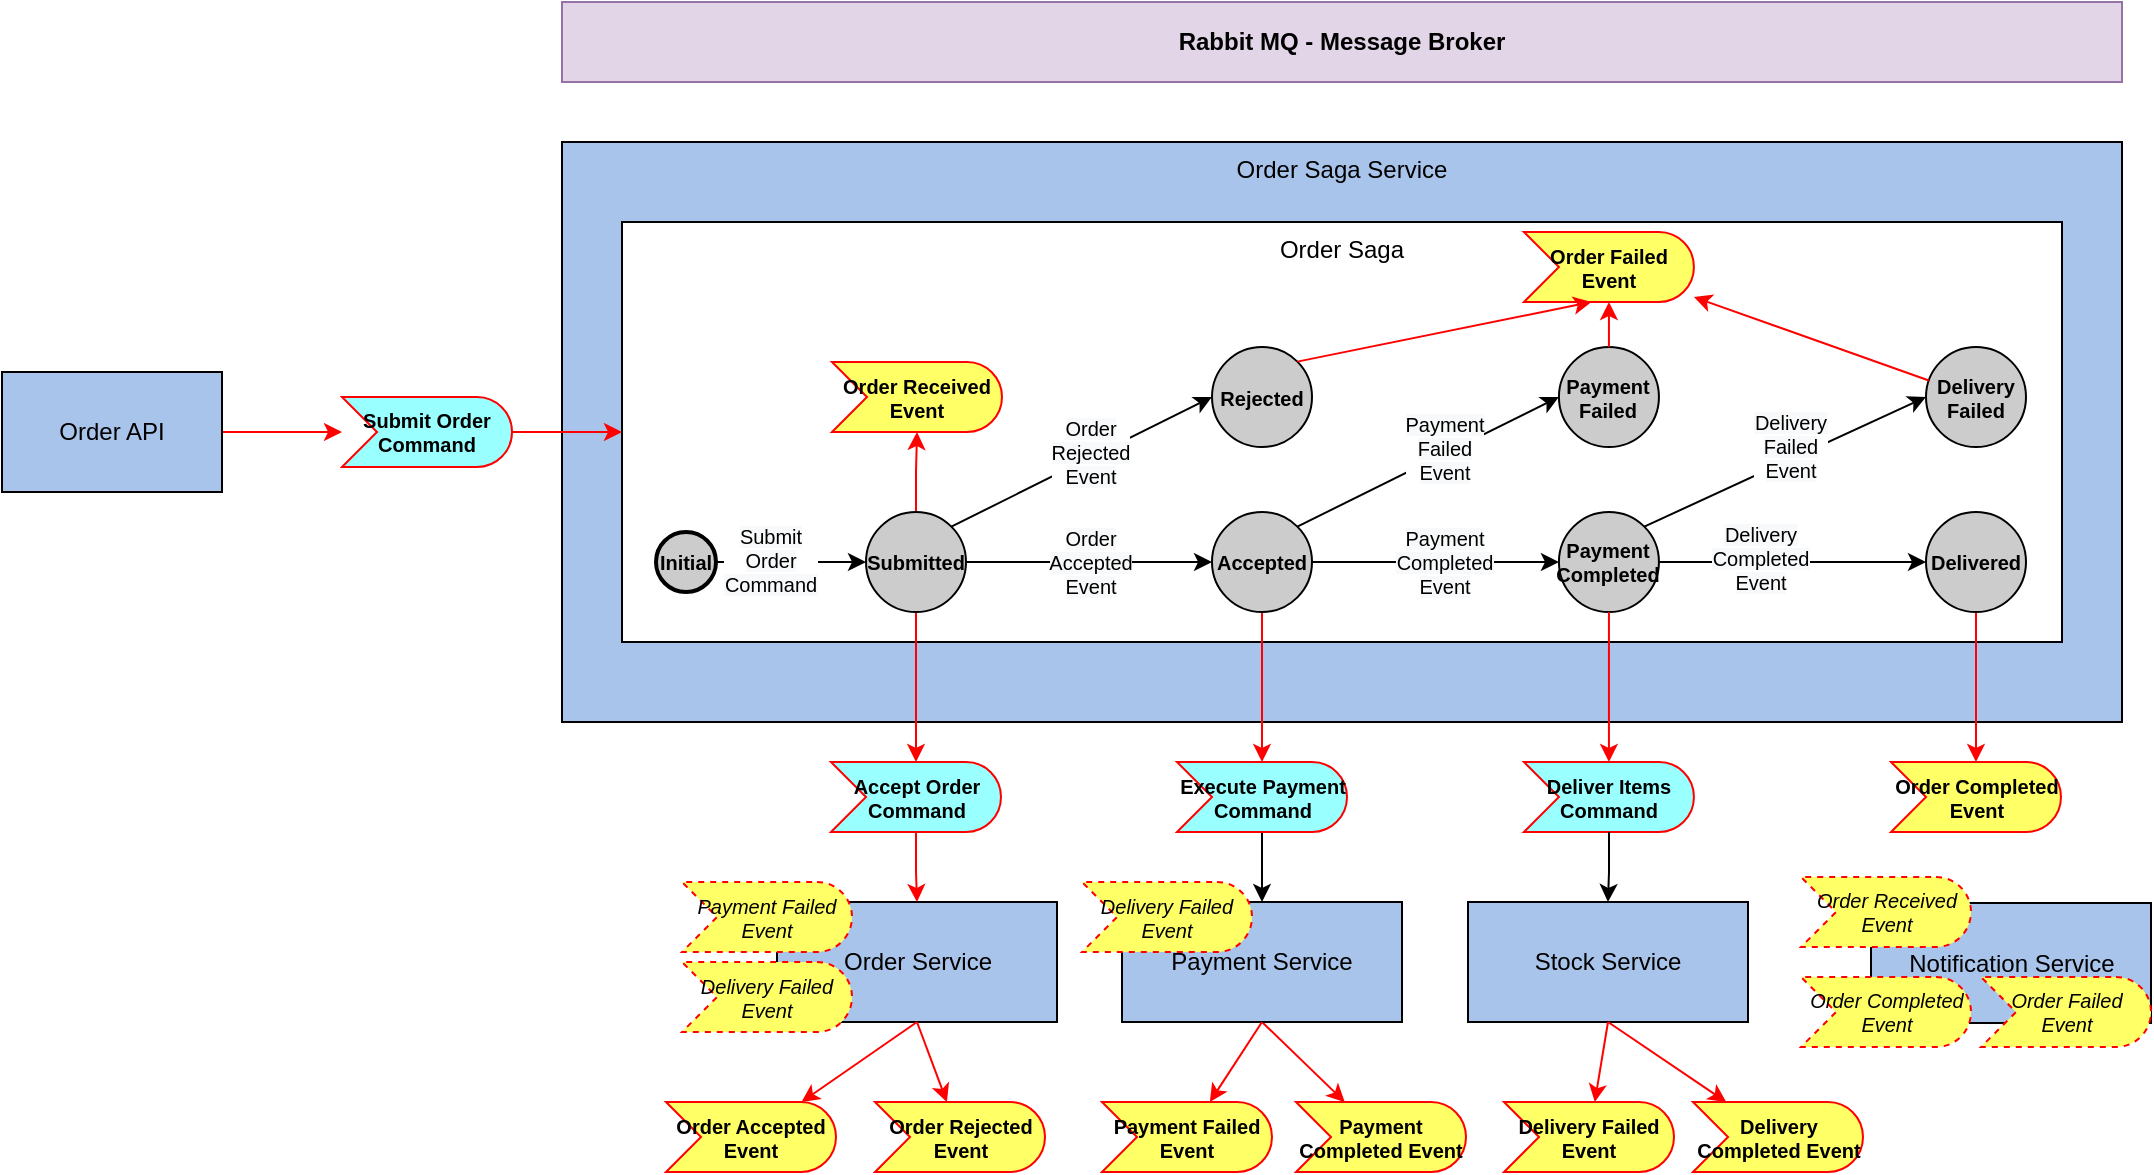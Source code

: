 <mxfile version="12.4.2" type="device" pages="1"><diagram id="GezPKujUX3f_52H1NevE" name="Page-1"><mxGraphModel dx="1636" dy="1613" grid="1" gridSize="10" guides="1" tooltips="1" connect="1" arrows="1" fold="1" page="1" pageScale="1" pageWidth="850" pageHeight="1100" math="0" shadow="0"><root><mxCell id="0"/><mxCell id="1" parent="0"/><mxCell id="87j7KkpAVwyj7kq0tMne-2" value="Order Saga Service" style="rounded=0;whiteSpace=wrap;html=1;verticalAlign=top;fillColor=#A9C4EB;" parent="1" vertex="1"><mxGeometry x="50" y="-20" width="780" height="290" as="geometry"/></mxCell><mxCell id="87j7KkpAVwyj7kq0tMne-3" value="Order Saga" style="rounded=0;whiteSpace=wrap;html=1;verticalAlign=top;" parent="1" vertex="1"><mxGeometry x="80" y="20" width="720" height="210" as="geometry"/></mxCell><mxCell id="87j7KkpAVwyj7kq0tMne-4" value="Order Service" style="rounded=0;whiteSpace=wrap;html=1;fillColor=#A9C4EB;" parent="1" vertex="1"><mxGeometry x="157.5" y="360" width="140" height="60" as="geometry"/></mxCell><mxCell id="87j7KkpAVwyj7kq0tMne-28" value="" style="edgeStyle=orthogonalEdgeStyle;rounded=0;orthogonalLoop=1;jettySize=auto;html=1;fontSize=10;strokeColor=#FF0000;" parent="1" source="87j7KkpAVwyj7kq0tMne-5" target="87j7KkpAVwyj7kq0tMne-27" edge="1"><mxGeometry relative="1" as="geometry"/></mxCell><mxCell id="87j7KkpAVwyj7kq0tMne-5" value="Order API" style="rounded=0;whiteSpace=wrap;html=1;fillColor=#A9C4EB;" parent="1" vertex="1"><mxGeometry x="-230" y="95" width="110" height="60" as="geometry"/></mxCell><mxCell id="87j7KkpAVwyj7kq0tMne-14" style="edgeStyle=orthogonalEdgeStyle;rounded=0;orthogonalLoop=1;jettySize=auto;html=1;exitX=0.5;exitY=1;exitDx=0;exitDy=0;fontSize=10;strokeColor=#FF0000;" parent="1" source="87j7KkpAVwyj7kq0tMne-6" target="87j7KkpAVwyj7kq0tMne-13" edge="1"><mxGeometry relative="1" as="geometry"/></mxCell><mxCell id="87j7KkpAVwyj7kq0tMne-35" value="" style="edgeStyle=orthogonalEdgeStyle;rounded=0;orthogonalLoop=1;jettySize=auto;html=1;fontSize=10;strokeColor=#FF0000;" parent="1" source="87j7KkpAVwyj7kq0tMne-6" target="87j7KkpAVwyj7kq0tMne-33" edge="1"><mxGeometry relative="1" as="geometry"><mxPoint x="227" y="85" as="targetPoint"/></mxGeometry></mxCell><mxCell id="87j7KkpAVwyj7kq0tMne-6" value="Submitted" style="ellipse;whiteSpace=wrap;html=1;aspect=fixed;fontSize=10;fillColor=#CCCCCC;fontStyle=1" parent="1" vertex="1"><mxGeometry x="202" y="165" width="50" height="50" as="geometry"/></mxCell><mxCell id="87j7KkpAVwyj7kq0tMne-10" value="" style="edgeStyle=orthogonalEdgeStyle;rounded=0;orthogonalLoop=1;jettySize=auto;html=1;" parent="1" source="87j7KkpAVwyj7kq0tMne-7" target="87j7KkpAVwyj7kq0tMne-9" edge="1"><mxGeometry relative="1" as="geometry"/></mxCell><mxCell id="87j7KkpAVwyj7kq0tMne-40" value="&lt;span style=&quot;white-space: normal; background-color: rgb(248, 249, 250);&quot;&gt;Payment Completed Event&lt;/span&gt;" style="text;html=1;align=center;verticalAlign=middle;resizable=0;points=[];;labelBackgroundColor=#ffffff;fontSize=10;fontColor=#000000;" parent="87j7KkpAVwyj7kq0tMne-10" vertex="1" connectable="0"><mxGeometry x="-0.294" y="1" relative="1" as="geometry"><mxPoint x="22" y="1" as="offset"/></mxGeometry></mxCell><mxCell id="87j7KkpAVwyj7kq0tMne-31" value="" style="edgeStyle=orthogonalEdgeStyle;rounded=0;orthogonalLoop=1;jettySize=auto;html=1;fontSize=10;strokeColor=#FF0000;" parent="1" source="87j7KkpAVwyj7kq0tMne-7" target="87j7KkpAVwyj7kq0tMne-26" edge="1"><mxGeometry relative="1" as="geometry"><mxPoint x="400" y="295" as="targetPoint"/></mxGeometry></mxCell><mxCell id="87j7KkpAVwyj7kq0tMne-7" value="Accepted" style="ellipse;whiteSpace=wrap;html=1;aspect=fixed;fontSize=10;fillColor=#CCCCCC;fontStyle=1" parent="1" vertex="1"><mxGeometry x="375" y="165" width="50" height="50" as="geometry"/></mxCell><mxCell id="87j7KkpAVwyj7kq0tMne-12" value="" style="edgeStyle=orthogonalEdgeStyle;rounded=0;orthogonalLoop=1;jettySize=auto;html=1;entryX=0;entryY=0.5;entryDx=0;entryDy=0;entryPerimeter=0;" parent="1" source="87j7KkpAVwyj7kq0tMne-9" target="87j7KkpAVwyj7kq0tMne-51" edge="1"><mxGeometry relative="1" as="geometry"><mxPoint x="680" y="190" as="targetPoint"/></mxGeometry></mxCell><mxCell id="87j7KkpAVwyj7kq0tMne-46" value="&lt;span style=&quot;white-space: normal; background-color: rgb(248, 249, 250);&quot;&gt;Delivery Completed Event&lt;/span&gt;" style="text;html=1;align=center;verticalAlign=middle;resizable=0;points=[];;labelBackgroundColor=#ffffff;fontSize=10;fontColor=#000000;" parent="87j7KkpAVwyj7kq0tMne-12" vertex="1" connectable="0"><mxGeometry x="-0.24" y="2" relative="1" as="geometry"><mxPoint as="offset"/></mxGeometry></mxCell><mxCell id="87j7KkpAVwyj7kq0tMne-9" value="Payment Completed" style="ellipse;whiteSpace=wrap;html=1;aspect=fixed;fontSize=10;fillColor=#CCCCCC;fontStyle=1" parent="1" vertex="1"><mxGeometry x="548.47" y="165" width="50" height="50" as="geometry"/></mxCell><mxCell id="87j7KkpAVwyj7kq0tMne-21" value="" style="edgeStyle=orthogonalEdgeStyle;rounded=0;orthogonalLoop=1;jettySize=auto;html=1;fontSize=10;strokeColor=#FF0000;" parent="1" source="87j7KkpAVwyj7kq0tMne-13" target="87j7KkpAVwyj7kq0tMne-4" edge="1"><mxGeometry relative="1" as="geometry"/></mxCell><mxCell id="87j7KkpAVwyj7kq0tMne-13" value="Accept Order Command" style="html=1;outlineConnect=0;whiteSpace=wrap;fillColor=#99ffff;shape=mxgraph.archimate3.event;fontSize=10;fontStyle=1;strokeColor=#FF0000;" parent="1" vertex="1"><mxGeometry x="184.5" y="290" width="85" height="35" as="geometry"/></mxCell><mxCell id="87j7KkpAVwyj7kq0tMne-15" value="Initial" style="strokeWidth=2;html=1;shape=mxgraph.flowchart.start_1;whiteSpace=wrap;fontSize=10;fillColor=#CCCCCC;fontStyle=1" parent="1" vertex="1"><mxGeometry x="97" y="175" width="30" height="30" as="geometry"/></mxCell><mxCell id="87j7KkpAVwyj7kq0tMne-39" value="" style="rounded=0;orthogonalLoop=1;jettySize=auto;html=1;fontSize=10;fontColor=#0000FF;exitX=0.5;exitY=1;exitDx=0;exitDy=0;strokeColor=#FF0000;" parent="1" source="87j7KkpAVwyj7kq0tMne-18" target="87j7KkpAVwyj7kq0tMne-37" edge="1"><mxGeometry relative="1" as="geometry"><mxPoint x="400" y="500" as="targetPoint"/></mxGeometry></mxCell><mxCell id="87j7KkpAVwyj7kq0tMne-18" value="Payment Service" style="rounded=0;whiteSpace=wrap;html=1;fillColor=#A9C4EB;" parent="1" vertex="1"><mxGeometry x="330" y="360" width="140" height="60" as="geometry"/></mxCell><mxCell id="87j7KkpAVwyj7kq0tMne-19" value="Stock Service" style="rounded=0;whiteSpace=wrap;html=1;fillColor=#A9C4EB;" parent="1" vertex="1"><mxGeometry x="503" y="360" width="140" height="60" as="geometry"/></mxCell><mxCell id="87j7KkpAVwyj7kq0tMne-22" value="Order Accepted Event" style="html=1;outlineConnect=0;whiteSpace=wrap;fillColor=#FFFF66;shape=mxgraph.archimate3.event;fontSize=10;fontStyle=1;strokeColor=#FF0000;" parent="1" vertex="1"><mxGeometry x="102" y="460" width="85" height="35" as="geometry"/></mxCell><mxCell id="87j7KkpAVwyj7kq0tMne-23" value="" style="rounded=0;orthogonalLoop=1;jettySize=auto;html=1;exitX=0.5;exitY=1;exitDx=0;exitDy=0;fontSize=10;strokeColor=#FF0000;" parent="1" source="87j7KkpAVwyj7kq0tMne-4" target="87j7KkpAVwyj7kq0tMne-22" edge="1"><mxGeometry relative="1" as="geometry"><mxPoint x="228" y="298" as="sourcePoint"/><mxPoint x="184" y="370" as="targetPoint"/></mxGeometry></mxCell><mxCell id="87j7KkpAVwyj7kq0tMne-32" value="" style="edgeStyle=orthogonalEdgeStyle;rounded=0;orthogonalLoop=1;jettySize=auto;html=1;fontSize=10;" parent="1" source="87j7KkpAVwyj7kq0tMne-26" target="87j7KkpAVwyj7kq0tMne-18" edge="1"><mxGeometry relative="1" as="geometry"/></mxCell><mxCell id="87j7KkpAVwyj7kq0tMne-26" value="Execute Payment Command" style="html=1;outlineConnect=0;whiteSpace=wrap;fillColor=#99ffff;shape=mxgraph.archimate3.event;fontSize=10;fontStyle=1;strokeColor=#FF0000;" parent="1" vertex="1"><mxGeometry x="357.5" y="290" width="85" height="35" as="geometry"/></mxCell><mxCell id="87j7KkpAVwyj7kq0tMne-29" value="" style="edgeStyle=orthogonalEdgeStyle;rounded=0;orthogonalLoop=1;jettySize=auto;html=1;fontSize=10;strokeColor=#FF0000;" parent="1" source="87j7KkpAVwyj7kq0tMne-27" target="87j7KkpAVwyj7kq0tMne-3" edge="1"><mxGeometry relative="1" as="geometry"/></mxCell><mxCell id="87j7KkpAVwyj7kq0tMne-27" value="Submit Order Command" style="html=1;outlineConnect=0;whiteSpace=wrap;fillColor=#99ffff;shape=mxgraph.archimate3.event;fontSize=10;fontStyle=1;strokeColor=#FF0000;" parent="1" vertex="1"><mxGeometry x="-60" y="107.5" width="85" height="35" as="geometry"/></mxCell><mxCell id="87j7KkpAVwyj7kq0tMne-33" value="Order Received Event" style="html=1;outlineConnect=0;whiteSpace=wrap;fillColor=#FFFF66;shape=mxgraph.archimate3.event;fontSize=10;fontStyle=1;strokeColor=#FF0000;" parent="1" vertex="1"><mxGeometry x="185" y="90" width="85" height="35" as="geometry"/></mxCell><mxCell id="87j7KkpAVwyj7kq0tMne-37" value="Payment Completed Event" style="html=1;outlineConnect=0;whiteSpace=wrap;fillColor=#FFFF66;shape=mxgraph.archimate3.event;fontSize=10;fontStyle=1;strokeColor=#FF0000;" parent="1" vertex="1"><mxGeometry x="417" y="460" width="85" height="35" as="geometry"/></mxCell><mxCell id="87j7KkpAVwyj7kq0tMne-41" value="Deliver Items Command" style="html=1;outlineConnect=0;whiteSpace=wrap;fillColor=#99ffff;shape=mxgraph.archimate3.event;fontSize=10;fontStyle=1;strokeColor=#FF0000;" parent="1" vertex="1"><mxGeometry x="530.97" y="290" width="85" height="35" as="geometry"/></mxCell><mxCell id="87j7KkpAVwyj7kq0tMne-42" value="" style="edgeStyle=orthogonalEdgeStyle;rounded=0;orthogonalLoop=1;jettySize=auto;html=1;fontSize=10;exitX=0.5;exitY=1;exitDx=0;exitDy=0;strokeColor=#FF0000;" parent="1" source="87j7KkpAVwyj7kq0tMne-9" target="87j7KkpAVwyj7kq0tMne-41" edge="1"><mxGeometry relative="1" as="geometry"><mxPoint x="408.47" y="225" as="sourcePoint"/><mxPoint x="408.47" y="300" as="targetPoint"/></mxGeometry></mxCell><mxCell id="87j7KkpAVwyj7kq0tMne-43" value="" style="edgeStyle=orthogonalEdgeStyle;rounded=0;orthogonalLoop=1;jettySize=auto;html=1;fontSize=10;entryX=0.5;entryY=0;entryDx=0;entryDy=0;" parent="1" source="87j7KkpAVwyj7kq0tMne-41" target="87j7KkpAVwyj7kq0tMne-19" edge="1"><mxGeometry relative="1" as="geometry"><mxPoint x="547" y="345" as="sourcePoint"/><mxPoint x="572" y="300" as="targetPoint"/></mxGeometry></mxCell><mxCell id="87j7KkpAVwyj7kq0tMne-44" value="Delivery Completed Event" style="html=1;outlineConnect=0;whiteSpace=wrap;fillColor=#FFFF66;shape=mxgraph.archimate3.event;fontSize=10;fontStyle=1;strokeColor=#FF0000;" parent="1" vertex="1"><mxGeometry x="615.5" y="460" width="85" height="35" as="geometry"/></mxCell><mxCell id="87j7KkpAVwyj7kq0tMne-45" value="" style="rounded=0;orthogonalLoop=1;jettySize=auto;html=1;fontSize=10;fontColor=#0000FF;exitX=0.5;exitY=1;exitDx=0;exitDy=0;strokeColor=#FF0000;" parent="1" source="87j7KkpAVwyj7kq0tMne-19" target="87j7KkpAVwyj7kq0tMne-44" edge="1"><mxGeometry relative="1" as="geometry"><mxPoint x="408" y="430" as="sourcePoint"/><mxPoint x="408" y="470" as="targetPoint"/></mxGeometry></mxCell><mxCell id="87j7KkpAVwyj7kq0tMne-47" value="" style="edgeStyle=orthogonalEdgeStyle;rounded=0;orthogonalLoop=1;jettySize=auto;html=1;exitX=1;exitY=0.5;exitDx=0;exitDy=0;" parent="1" source="87j7KkpAVwyj7kq0tMne-6" target="87j7KkpAVwyj7kq0tMne-7" edge="1"><mxGeometry relative="1" as="geometry"><mxPoint x="475" y="200" as="sourcePoint"/><mxPoint x="420" y="190" as="targetPoint"/></mxGeometry></mxCell><mxCell id="87j7KkpAVwyj7kq0tMne-48" value="&lt;span style=&quot;white-space: normal; background-color: rgb(248, 249, 250);&quot;&gt;Order Accepted Event&lt;/span&gt;" style="text;html=1;align=center;verticalAlign=middle;resizable=0;points=[];;labelBackgroundColor=#ffffff;fontSize=10;fontColor=#000000;" parent="87j7KkpAVwyj7kq0tMne-47" vertex="1" connectable="0"><mxGeometry x="-0.294" y="1" relative="1" as="geometry"><mxPoint x="18" y="1" as="offset"/></mxGeometry></mxCell><mxCell id="87j7KkpAVwyj7kq0tMne-49" value="" style="edgeStyle=orthogonalEdgeStyle;rounded=0;orthogonalLoop=1;jettySize=auto;html=1;exitX=1;exitY=0.5;exitDx=0;exitDy=0;exitPerimeter=0;entryX=0;entryY=0.5;entryDx=0;entryDy=0;" parent="1" source="87j7KkpAVwyj7kq0tMne-15" target="87j7KkpAVwyj7kq0tMne-6" edge="1"><mxGeometry relative="1" as="geometry"><mxPoint x="300" y="200" as="sourcePoint"/><mxPoint x="425" y="200" as="targetPoint"/></mxGeometry></mxCell><mxCell id="87j7KkpAVwyj7kq0tMne-50" value="&lt;span style=&quot;white-space: normal; background-color: rgb(248, 249, 250);&quot;&gt;Submit Order Command&lt;/span&gt;" style="text;html=1;align=center;verticalAlign=middle;resizable=0;points=[];;labelBackgroundColor=#ffffff;fontSize=10;fontColor=#000000;" parent="87j7KkpAVwyj7kq0tMne-49" vertex="1" connectable="0"><mxGeometry x="-0.294" y="1" relative="1" as="geometry"><mxPoint as="offset"/></mxGeometry></mxCell><mxCell id="87j7KkpAVwyj7kq0tMne-54" value="" style="edgeStyle=orthogonalEdgeStyle;rounded=0;orthogonalLoop=1;jettySize=auto;html=1;fontSize=10;fontColor=#0000FF;strokeColor=#FF0000;" parent="1" source="87j7KkpAVwyj7kq0tMne-51" target="87j7KkpAVwyj7kq0tMne-52" edge="1"><mxGeometry relative="1" as="geometry"><mxPoint x="757" y="95" as="targetPoint"/></mxGeometry></mxCell><mxCell id="87j7KkpAVwyj7kq0tMne-51" value="Delivered" style="strokeWidth=1;html=1;shape=mxgraph.flowchart.start_1;whiteSpace=wrap;fontSize=10;fillColor=#CCCCCC;aspect=fixed;fontStyle=1" parent="1" vertex="1"><mxGeometry x="732" y="165" width="50" height="50" as="geometry"/></mxCell><mxCell id="87j7KkpAVwyj7kq0tMne-52" value="Order Completed Event" style="html=1;outlineConnect=0;whiteSpace=wrap;fillColor=#FFFF66;shape=mxgraph.archimate3.event;fontSize=10;fontStyle=1;strokeColor=#FF0000;" parent="1" vertex="1"><mxGeometry x="714.5" y="290" width="85" height="35" as="geometry"/></mxCell><mxCell id="87j7KkpAVwyj7kq0tMne-55" value="Rabbit MQ - Message Broker" style="rounded=0;whiteSpace=wrap;html=1;fillColor=#e1d5e7;strokeColor=#9673a6;fontStyle=1" parent="1" vertex="1"><mxGeometry x="50" y="-90" width="780" height="40" as="geometry"/></mxCell><mxCell id="EsoXdt6uDlxLcYupRcY8-1" value="Order Rejected Event" style="html=1;outlineConnect=0;whiteSpace=wrap;fillColor=#FFFF66;shape=mxgraph.archimate3.event;fontSize=10;fontStyle=1;strokeColor=#FF0000;" parent="1" vertex="1"><mxGeometry x="206.5" y="460" width="85" height="35" as="geometry"/></mxCell><mxCell id="EsoXdt6uDlxLcYupRcY8-2" value="" style="rounded=0;orthogonalLoop=1;jettySize=auto;html=1;exitX=0.5;exitY=1;exitDx=0;exitDy=0;fontSize=10;strokeColor=#FF0000;" parent="1" source="87j7KkpAVwyj7kq0tMne-4" target="EsoXdt6uDlxLcYupRcY8-1" edge="1"><mxGeometry relative="1" as="geometry"><mxPoint x="237" y="430" as="sourcePoint"/><mxPoint x="172" y="470" as="targetPoint"/></mxGeometry></mxCell><mxCell id="EsoXdt6uDlxLcYupRcY8-3" value="Rejected" style="ellipse;whiteSpace=wrap;html=1;aspect=fixed;fontSize=10;fillColor=#CCCCCC;fontStyle=1" parent="1" vertex="1"><mxGeometry x="375" y="82.5" width="50" height="50" as="geometry"/></mxCell><mxCell id="EsoXdt6uDlxLcYupRcY8-4" value="" style="rounded=0;orthogonalLoop=1;jettySize=auto;html=1;exitX=1;exitY=0;exitDx=0;exitDy=0;entryX=0;entryY=0.5;entryDx=0;entryDy=0;" parent="1" source="87j7KkpAVwyj7kq0tMne-6" target="EsoXdt6uDlxLcYupRcY8-3" edge="1"><mxGeometry relative="1" as="geometry"><mxPoint x="262" y="200" as="sourcePoint"/><mxPoint x="375" y="200" as="targetPoint"/></mxGeometry></mxCell><mxCell id="EsoXdt6uDlxLcYupRcY8-5" value="&lt;span style=&quot;white-space: normal; background-color: rgb(248, 249, 250);&quot;&gt;Order Rejected Event&lt;/span&gt;" style="text;html=1;align=center;verticalAlign=middle;resizable=0;points=[];;labelBackgroundColor=#ffffff;fontSize=10;fontColor=#000000;" parent="EsoXdt6uDlxLcYupRcY8-4" vertex="1" connectable="0"><mxGeometry x="-0.294" y="1" relative="1" as="geometry"><mxPoint x="23.54" y="-13.68" as="offset"/></mxGeometry></mxCell><mxCell id="EsoXdt6uDlxLcYupRcY8-6" value="Payment Failed" style="ellipse;whiteSpace=wrap;html=1;aspect=fixed;fontSize=10;fillColor=#CCCCCC;fontStyle=1" parent="1" vertex="1"><mxGeometry x="548.47" y="82.5" width="50" height="50" as="geometry"/></mxCell><mxCell id="EsoXdt6uDlxLcYupRcY8-7" value="" style="rounded=0;orthogonalLoop=1;jettySize=auto;html=1;entryX=0;entryY=0.5;entryDx=0;entryDy=0;exitX=1;exitY=0;exitDx=0;exitDy=0;" parent="1" source="87j7KkpAVwyj7kq0tMne-7" target="EsoXdt6uDlxLcYupRcY8-6" edge="1"><mxGeometry relative="1" as="geometry"><mxPoint x="425" y="200" as="sourcePoint"/><mxPoint x="547" y="200" as="targetPoint"/></mxGeometry></mxCell><mxCell id="EsoXdt6uDlxLcYupRcY8-8" value="&lt;span style=&quot;white-space: normal; background-color: rgb(248, 249, 250);&quot;&gt;Payment Failed Event&lt;/span&gt;" style="text;html=1;align=center;verticalAlign=middle;resizable=0;points=[];;labelBackgroundColor=#ffffff;fontSize=10;fontColor=#000000;" parent="EsoXdt6uDlxLcYupRcY8-7" vertex="1" connectable="0"><mxGeometry x="-0.294" y="1" relative="1" as="geometry"><mxPoint x="27.18" y="-16.08" as="offset"/></mxGeometry></mxCell><mxCell id="EsoXdt6uDlxLcYupRcY8-11" value="Payment Failed Event" style="html=1;outlineConnect=0;whiteSpace=wrap;fillColor=#FFFF66;shape=mxgraph.archimate3.event;fontSize=10;fontStyle=1;strokeColor=#FF0000;" parent="1" vertex="1"><mxGeometry x="320" y="460" width="85" height="35" as="geometry"/></mxCell><mxCell id="EsoXdt6uDlxLcYupRcY8-12" value="" style="rounded=0;orthogonalLoop=1;jettySize=auto;html=1;fontSize=10;fontColor=#0000FF;exitX=0.5;exitY=1;exitDx=0;exitDy=0;strokeColor=#FF0000;" parent="1" source="87j7KkpAVwyj7kq0tMne-18" target="EsoXdt6uDlxLcYupRcY8-11" edge="1"><mxGeometry relative="1" as="geometry"><mxPoint x="380" y="470" as="targetPoint"/><mxPoint x="397.143" y="430" as="sourcePoint"/></mxGeometry></mxCell><mxCell id="EsoXdt6uDlxLcYupRcY8-13" value="Delivery Failed" style="ellipse;whiteSpace=wrap;html=1;aspect=fixed;fontSize=10;fillColor=#CCCCCC;fontStyle=1" parent="1" vertex="1"><mxGeometry x="732" y="82.5" width="50" height="50" as="geometry"/></mxCell><mxCell id="EsoXdt6uDlxLcYupRcY8-14" value="" style="rounded=0;orthogonalLoop=1;jettySize=auto;html=1;entryX=0;entryY=0.5;entryDx=0;entryDy=0;exitX=1;exitY=0;exitDx=0;exitDy=0;" parent="1" source="87j7KkpAVwyj7kq0tMne-9" target="EsoXdt6uDlxLcYupRcY8-13" edge="1"><mxGeometry relative="1" as="geometry"><mxPoint x="680" y="200" as="targetPoint"/><mxPoint x="597" y="200" as="sourcePoint"/></mxGeometry></mxCell><mxCell id="EsoXdt6uDlxLcYupRcY8-15" value="&lt;span style=&quot;white-space: normal; background-color: rgb(248, 249, 250);&quot;&gt;Delivery Failed Event&lt;/span&gt;" style="text;html=1;align=center;verticalAlign=middle;resizable=0;points=[];;labelBackgroundColor=#ffffff;fontSize=10;fontColor=#000000;" parent="EsoXdt6uDlxLcYupRcY8-14" vertex="1" connectable="0"><mxGeometry x="-0.24" y="2" relative="1" as="geometry"><mxPoint x="19.37" y="-13.71" as="offset"/></mxGeometry></mxCell><mxCell id="EsoXdt6uDlxLcYupRcY8-18" value="Delivery Failed Event" style="html=1;outlineConnect=0;whiteSpace=wrap;fillColor=#FFFF66;shape=mxgraph.archimate3.event;fontSize=10;fontStyle=1;strokeColor=#FF0000;" parent="1" vertex="1"><mxGeometry x="521" y="460" width="85" height="35" as="geometry"/></mxCell><mxCell id="EsoXdt6uDlxLcYupRcY8-19" value="" style="rounded=0;orthogonalLoop=1;jettySize=auto;html=1;fontSize=10;fontColor=#0000FF;exitX=0.5;exitY=1;exitDx=0;exitDy=0;strokeColor=#FF0000;" parent="1" source="87j7KkpAVwyj7kq0tMne-19" target="EsoXdt6uDlxLcYupRcY8-18" edge="1"><mxGeometry relative="1" as="geometry"><mxPoint x="583" y="430" as="sourcePoint"/><mxPoint x="583" y="470" as="targetPoint"/></mxGeometry></mxCell><mxCell id="EsoXdt6uDlxLcYupRcY8-23" value="Order Failed Event" style="html=1;outlineConnect=0;whiteSpace=wrap;fillColor=#FFFF66;shape=mxgraph.archimate3.event;fontSize=10;fontStyle=1;strokeColor=#FF0000;" parent="1" vertex="1"><mxGeometry x="530.97" y="25" width="85" height="35" as="geometry"/></mxCell><mxCell id="EsoXdt6uDlxLcYupRcY8-24" value="" style="rounded=0;orthogonalLoop=1;jettySize=auto;html=1;fontSize=10;fontColor=#0000FF;exitX=1;exitY=0;exitDx=0;exitDy=0;entryX=0;entryY=0;entryDx=33.75;entryDy=35;entryPerimeter=0;strokeColor=#FF0000;" parent="1" source="EsoXdt6uDlxLcYupRcY8-3" target="EsoXdt6uDlxLcYupRcY8-23" edge="1"><mxGeometry relative="1" as="geometry"><mxPoint x="705" y="310" as="targetPoint"/><mxPoint x="705" y="225" as="sourcePoint"/></mxGeometry></mxCell><mxCell id="EsoXdt6uDlxLcYupRcY8-25" value="" style="rounded=0;orthogonalLoop=1;jettySize=auto;html=1;fontSize=10;fontColor=#0000FF;strokeColor=#FF0000;" parent="1" source="EsoXdt6uDlxLcYupRcY8-6" target="EsoXdt6uDlxLcYupRcY8-23" edge="1"><mxGeometry relative="1" as="geometry"><mxPoint x="565.22" y="55" as="targetPoint"/><mxPoint x="429.148" y="99.822" as="sourcePoint"/></mxGeometry></mxCell><mxCell id="EsoXdt6uDlxLcYupRcY8-26" value="" style="rounded=0;orthogonalLoop=1;jettySize=auto;html=1;fontSize=10;fontColor=#0000FF;strokeColor=#FF0000;" parent="1" source="EsoXdt6uDlxLcYupRcY8-13" target="EsoXdt6uDlxLcYupRcY8-23" edge="1"><mxGeometry relative="1" as="geometry"><mxPoint x="564.578" y="55" as="targetPoint"/><mxPoint x="569.195" y="92.658" as="sourcePoint"/></mxGeometry></mxCell><mxCell id="EsoXdt6uDlxLcYupRcY8-27" value="Payment Failed Event" style="html=1;outlineConnect=0;whiteSpace=wrap;fillColor=#FFFF66;shape=mxgraph.archimate3.event;fontSize=10;dashed=1;fontStyle=2;strokeColor=#FF0000;" parent="1" vertex="1"><mxGeometry x="110" y="350" width="85" height="35" as="geometry"/></mxCell><mxCell id="EsoXdt6uDlxLcYupRcY8-28" value="Delivery Failed Event" style="html=1;outlineConnect=0;whiteSpace=wrap;fillColor=#FFFF66;shape=mxgraph.archimate3.event;fontSize=10;dashed=1;fontStyle=2;strokeColor=#FF0000;" parent="1" vertex="1"><mxGeometry x="110" y="390" width="85" height="35" as="geometry"/></mxCell><mxCell id="EsoXdt6uDlxLcYupRcY8-31" value="Delivery Failed Event" style="html=1;outlineConnect=0;whiteSpace=wrap;fillColor=#FFFF66;shape=mxgraph.archimate3.event;fontSize=10;dashed=1;fontStyle=2;strokeColor=#FF0000;" parent="1" vertex="1"><mxGeometry x="310" y="350" width="85" height="35" as="geometry"/></mxCell><mxCell id="EsoXdt6uDlxLcYupRcY8-32" value="Notification Service" style="rounded=0;whiteSpace=wrap;html=1;fillColor=#A9C4EB;" parent="1" vertex="1"><mxGeometry x="704.5" y="360.5" width="140" height="60" as="geometry"/></mxCell><mxCell id="EsoXdt6uDlxLcYupRcY8-33" value="Order Received Event" style="html=1;outlineConnect=0;whiteSpace=wrap;fillColor=#FFFF66;shape=mxgraph.archimate3.event;fontSize=10;dashed=1;fontStyle=2;strokeColor=#FF0000;" parent="1" vertex="1"><mxGeometry x="669.5" y="347.5" width="85" height="35" as="geometry"/></mxCell><mxCell id="EsoXdt6uDlxLcYupRcY8-34" value="Order Completed Event" style="html=1;outlineConnect=0;whiteSpace=wrap;fillColor=#FFFF66;shape=mxgraph.archimate3.event;fontSize=10;dashed=1;fontStyle=2;strokeColor=#FF0000;" parent="1" vertex="1"><mxGeometry x="669.5" y="397.5" width="85" height="35" as="geometry"/></mxCell><mxCell id="tw8Y6j22N7Nl9iTHovwV-1" value="Order Failed Event" style="html=1;outlineConnect=0;whiteSpace=wrap;fillColor=#FFFF66;shape=mxgraph.archimate3.event;fontSize=10;dashed=1;fontStyle=2;strokeColor=#FF0000;" vertex="1" parent="1"><mxGeometry x="759.5" y="397.5" width="85" height="35" as="geometry"/></mxCell></root></mxGraphModel></diagram></mxfile>